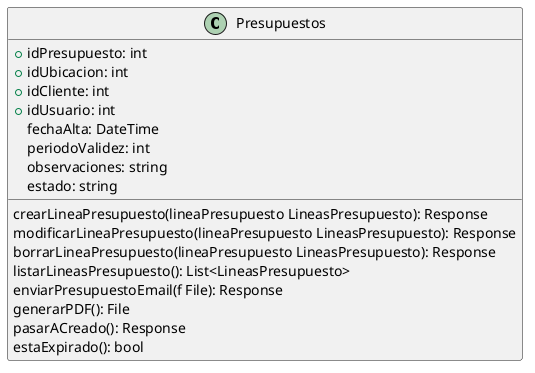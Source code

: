 @startuml Presupuestos
class Presupuestos{
    +idPresupuesto: int
    +idUbicacion: int
    +idCliente: int
    +idUsuario: int
    fechaAlta: DateTime
    periodoValidez: int
    observaciones: string
    estado: string

    crearLineaPresupuesto(lineaPresupuesto LineasPresupuesto): Response
    modificarLineaPresupuesto(lineaPresupuesto LineasPresupuesto): Response
    borrarLineaPresupuesto(lineaPresupuesto LineasPresupuesto): Response
    listarLineasPresupuesto(): List<LineasPresupuesto>
    enviarPresupuestoEmail(f File): Response
    generarPDF(): File
    pasarACreado(): Response
    estaExpirado(): bool
}
@endumls